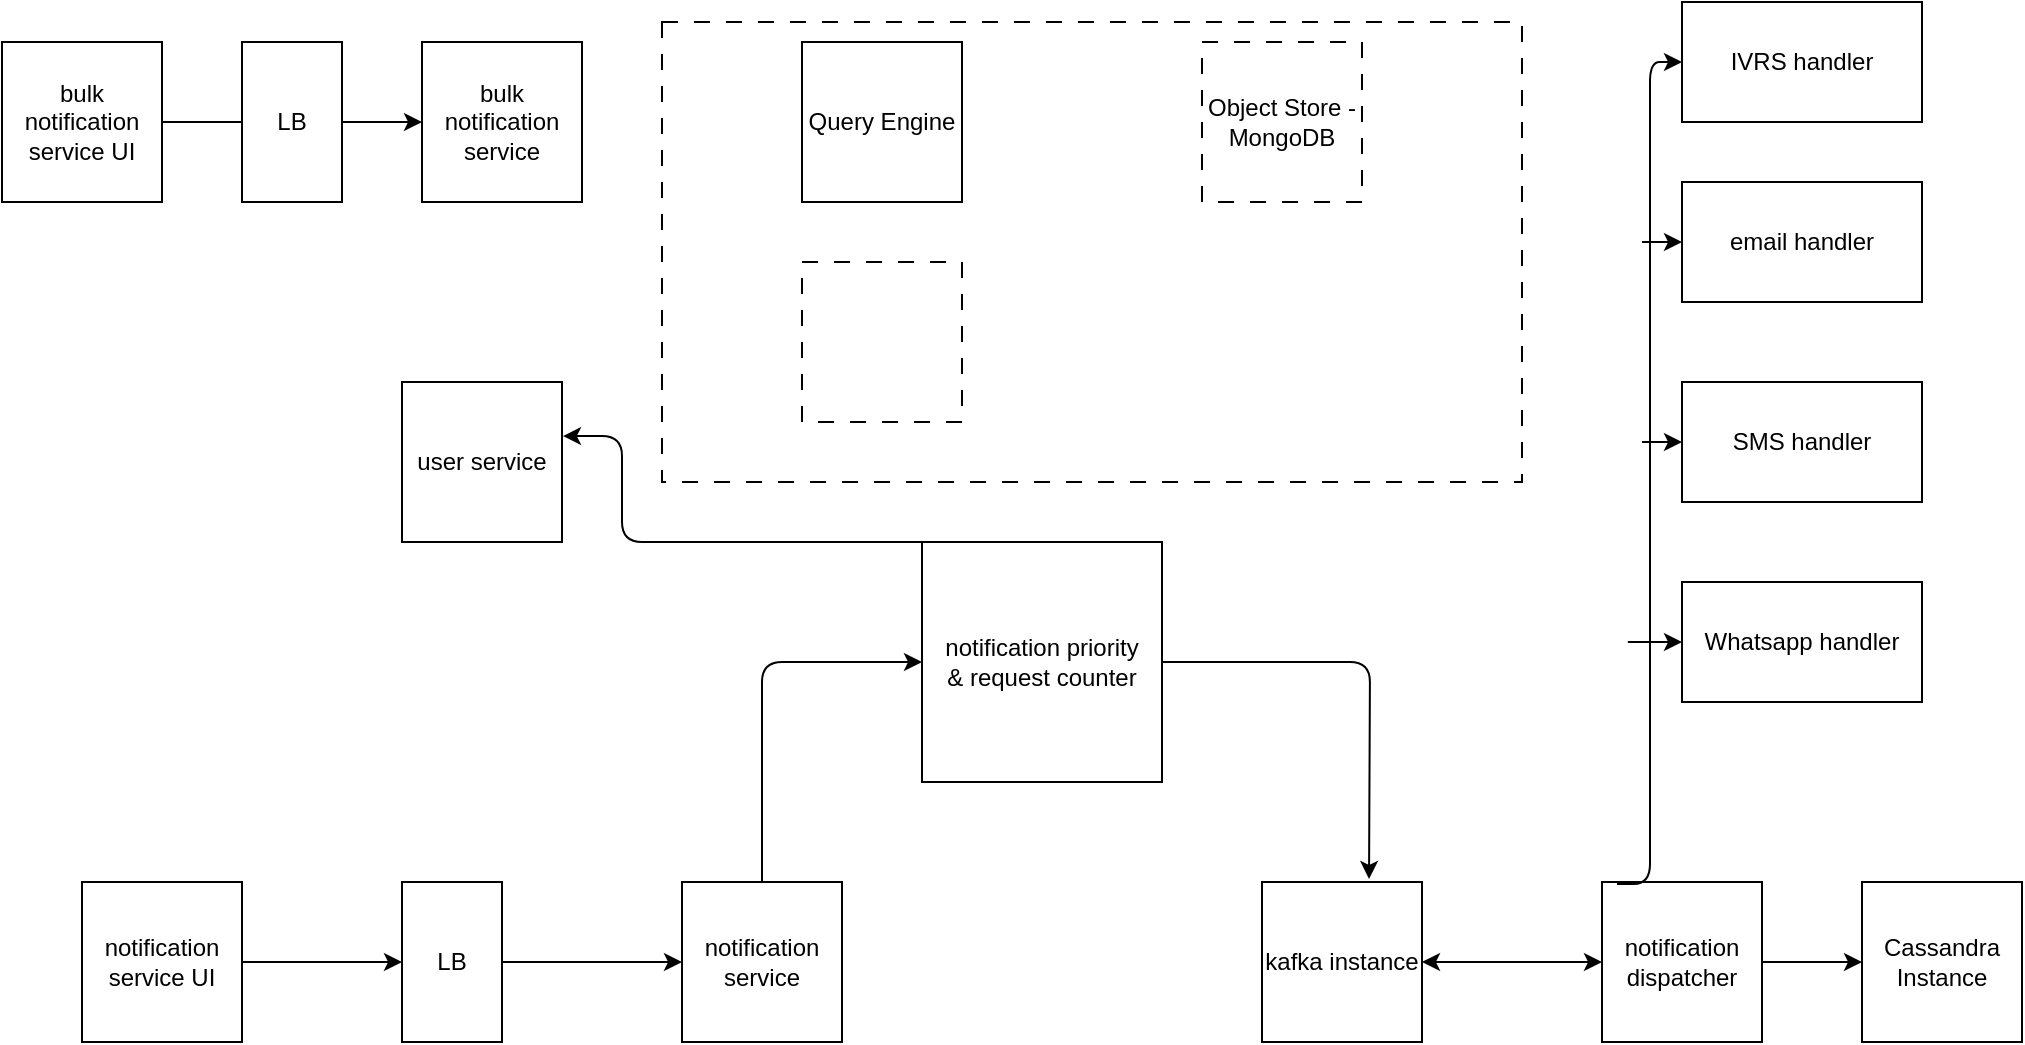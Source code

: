 <mxfile>
    <diagram id="CZ8JtYb4aZR7-YsLN6Yw" name="Page-1">
        <mxGraphModel dx="1996" dy="779" grid="1" gridSize="10" guides="1" tooltips="1" connect="1" arrows="1" fold="1" page="1" pageScale="1" pageWidth="850" pageHeight="1100" math="0" shadow="0">
            <root>
                <mxCell id="0"/>
                <mxCell id="1" parent="0"/>
                <mxCell id="48" value="" style="rounded=0;whiteSpace=wrap;html=1;dashed=1;dashPattern=8 8;" vertex="1" parent="1">
                    <mxGeometry x="10" y="30" width="430" height="230" as="geometry"/>
                </mxCell>
                <mxCell id="13" style="edgeStyle=none;html=1;exitX=0.5;exitY=0;exitDx=0;exitDy=0;entryX=0;entryY=0.5;entryDx=0;entryDy=0;" edge="1" parent="1" source="2" target="12">
                    <mxGeometry relative="1" as="geometry">
                        <Array as="points">
                            <mxPoint x="60" y="350"/>
                        </Array>
                    </mxGeometry>
                </mxCell>
                <mxCell id="2" value="notification service" style="whiteSpace=wrap;html=1;aspect=fixed;" vertex="1" parent="1">
                    <mxGeometry x="20" y="460" width="80" height="80" as="geometry"/>
                </mxCell>
                <mxCell id="3" value="kafka instance" style="whiteSpace=wrap;html=1;aspect=fixed;" vertex="1" parent="1">
                    <mxGeometry x="310" y="460" width="80" height="80" as="geometry"/>
                </mxCell>
                <mxCell id="37" style="edgeStyle=elbowEdgeStyle;html=1;exitX=1;exitY=0.5;exitDx=0;exitDy=0;entryX=0;entryY=0.5;entryDx=0;entryDy=0;" edge="1" parent="1" source="4" target="36">
                    <mxGeometry relative="1" as="geometry"/>
                </mxCell>
                <mxCell id="4" value="notification&lt;br&gt;dispatcher" style="whiteSpace=wrap;html=1;aspect=fixed;" vertex="1" parent="1">
                    <mxGeometry x="480" y="460" width="80" height="80" as="geometry"/>
                </mxCell>
                <mxCell id="11" style="edgeStyle=none;html=1;" edge="1" parent="1" source="8" target="2">
                    <mxGeometry relative="1" as="geometry"/>
                </mxCell>
                <mxCell id="8" value="LB" style="rounded=0;whiteSpace=wrap;html=1;" vertex="1" parent="1">
                    <mxGeometry x="-120" y="460" width="50" height="80" as="geometry"/>
                </mxCell>
                <mxCell id="10" style="edgeStyle=none;html=1;entryX=0;entryY=0.5;entryDx=0;entryDy=0;" edge="1" parent="1" source="9" target="8">
                    <mxGeometry relative="1" as="geometry"/>
                </mxCell>
                <mxCell id="9" value="notification service UI" style="whiteSpace=wrap;html=1;aspect=fixed;" vertex="1" parent="1">
                    <mxGeometry x="-280" y="460" width="80" height="80" as="geometry"/>
                </mxCell>
                <mxCell id="17" style="edgeStyle=none;html=1;exitX=1;exitY=0.5;exitDx=0;exitDy=0;entryX=0.669;entryY=-0.019;entryDx=0;entryDy=0;entryPerimeter=0;" edge="1" parent="1" source="12" target="3">
                    <mxGeometry relative="1" as="geometry">
                        <Array as="points">
                            <mxPoint x="364" y="350"/>
                        </Array>
                    </mxGeometry>
                </mxCell>
                <mxCell id="35" style="edgeStyle=elbowEdgeStyle;html=1;exitX=0.5;exitY=0;exitDx=0;exitDy=0;entryX=1.006;entryY=0.338;entryDx=0;entryDy=0;entryPerimeter=0;" edge="1" parent="1" source="12" target="14">
                    <mxGeometry relative="1" as="geometry">
                        <Array as="points">
                            <mxPoint x="-10" y="270"/>
                            <mxPoint x="200" y="250"/>
                        </Array>
                    </mxGeometry>
                </mxCell>
                <mxCell id="12" value="notification priority&lt;br&gt;&amp;amp; request counter" style="whiteSpace=wrap;html=1;aspect=fixed;" vertex="1" parent="1">
                    <mxGeometry x="140" y="290" width="120" height="120" as="geometry"/>
                </mxCell>
                <mxCell id="14" value="user service" style="whiteSpace=wrap;html=1;aspect=fixed;" vertex="1" parent="1">
                    <mxGeometry x="-120" y="210" width="80" height="80" as="geometry"/>
                </mxCell>
                <mxCell id="29" style="edgeStyle=elbowEdgeStyle;html=1;exitX=0;exitY=0.5;exitDx=0;exitDy=0;entryX=0;entryY=0.5;entryDx=0;entryDy=0;" edge="1" parent="1" target="21">
                    <mxGeometry relative="1" as="geometry">
                        <mxPoint x="500" y="140" as="sourcePoint"/>
                    </mxGeometry>
                </mxCell>
                <mxCell id="21" value="email handler" style="rounded=0;whiteSpace=wrap;html=1;" vertex="1" parent="1">
                    <mxGeometry x="520" y="110" width="120" height="60" as="geometry"/>
                </mxCell>
                <mxCell id="30" style="edgeStyle=elbowEdgeStyle;html=1;exitX=0;exitY=0.5;exitDx=0;exitDy=0;entryX=0;entryY=0.5;entryDx=0;entryDy=0;" edge="1" parent="1" target="22">
                    <mxGeometry relative="1" as="geometry">
                        <mxPoint x="500" y="240" as="sourcePoint"/>
                    </mxGeometry>
                </mxCell>
                <mxCell id="22" value="SMS handler" style="rounded=0;whiteSpace=wrap;html=1;" vertex="1" parent="1">
                    <mxGeometry x="520" y="210" width="120" height="60" as="geometry"/>
                </mxCell>
                <mxCell id="31" style="edgeStyle=elbowEdgeStyle;html=1;exitX=0;exitY=0.5;exitDx=0;exitDy=0;entryX=0;entryY=0.5;entryDx=0;entryDy=0;" edge="1" parent="1" target="23">
                    <mxGeometry relative="1" as="geometry">
                        <mxPoint x="500" y="340" as="sourcePoint"/>
                        <Array as="points">
                            <mxPoint x="490" y="340"/>
                        </Array>
                    </mxGeometry>
                </mxCell>
                <mxCell id="23" value="Whatsapp handler" style="rounded=0;whiteSpace=wrap;html=1;" vertex="1" parent="1">
                    <mxGeometry x="520" y="310" width="120" height="60" as="geometry"/>
                </mxCell>
                <mxCell id="28" style="edgeStyle=elbowEdgeStyle;html=1;exitX=0.094;exitY=0.013;exitDx=0;exitDy=0;exitPerimeter=0;" edge="1" parent="1" source="4" target="24">
                    <mxGeometry relative="1" as="geometry"/>
                </mxCell>
                <mxCell id="24" value="IVRS handler" style="rounded=0;whiteSpace=wrap;html=1;" vertex="1" parent="1">
                    <mxGeometry x="520" y="20" width="120" height="60" as="geometry"/>
                </mxCell>
                <mxCell id="32" value="" style="endArrow=classic;startArrow=classic;html=1;entryX=0;entryY=0.5;entryDx=0;entryDy=0;" edge="1" parent="1" target="4">
                    <mxGeometry width="50" height="50" relative="1" as="geometry">
                        <mxPoint x="390" y="500" as="sourcePoint"/>
                        <mxPoint x="440" y="450" as="targetPoint"/>
                    </mxGeometry>
                </mxCell>
                <mxCell id="36" value="Cassandra Instance" style="whiteSpace=wrap;html=1;aspect=fixed;" vertex="1" parent="1">
                    <mxGeometry x="610" y="460" width="80" height="80" as="geometry"/>
                </mxCell>
                <mxCell id="38" value="bulk notification service" style="whiteSpace=wrap;html=1;aspect=fixed;" vertex="1" parent="1">
                    <mxGeometry x="-110" y="40" width="80" height="80" as="geometry"/>
                </mxCell>
                <mxCell id="40" style="edgeStyle=elbowEdgeStyle;html=1;entryX=0;entryY=0.5;entryDx=0;entryDy=0;startArrow=none;" edge="1" parent="1" source="41" target="38">
                    <mxGeometry relative="1" as="geometry"/>
                </mxCell>
                <mxCell id="39" value="bulk notification service UI" style="whiteSpace=wrap;html=1;aspect=fixed;" vertex="1" parent="1">
                    <mxGeometry x="-320" y="40" width="80" height="80" as="geometry"/>
                </mxCell>
                <mxCell id="42" value="" style="edgeStyle=elbowEdgeStyle;html=1;entryX=0;entryY=0.5;entryDx=0;entryDy=0;endArrow=none;" edge="1" parent="1" source="39" target="41">
                    <mxGeometry relative="1" as="geometry">
                        <mxPoint x="-240" y="80" as="sourcePoint"/>
                        <mxPoint x="-110" y="80" as="targetPoint"/>
                    </mxGeometry>
                </mxCell>
                <mxCell id="41" value="LB" style="rounded=0;whiteSpace=wrap;html=1;" vertex="1" parent="1">
                    <mxGeometry x="-200" y="40" width="50" height="80" as="geometry"/>
                </mxCell>
                <mxCell id="43" value="Query Engine" style="whiteSpace=wrap;html=1;aspect=fixed;" vertex="1" parent="1">
                    <mxGeometry x="80" y="40" width="80" height="80" as="geometry"/>
                </mxCell>
                <mxCell id="49" value="Object Store - MongoDB" style="whiteSpace=wrap;html=1;aspect=fixed;dashed=1;dashPattern=8 8;" vertex="1" parent="1">
                    <mxGeometry x="280" y="40" width="80" height="80" as="geometry"/>
                </mxCell>
                <mxCell id="50" value="" style="whiteSpace=wrap;html=1;aspect=fixed;dashed=1;dashPattern=8 8;" vertex="1" parent="1">
                    <mxGeometry x="80" y="150" width="80" height="80" as="geometry"/>
                </mxCell>
            </root>
        </mxGraphModel>
    </diagram>
</mxfile>